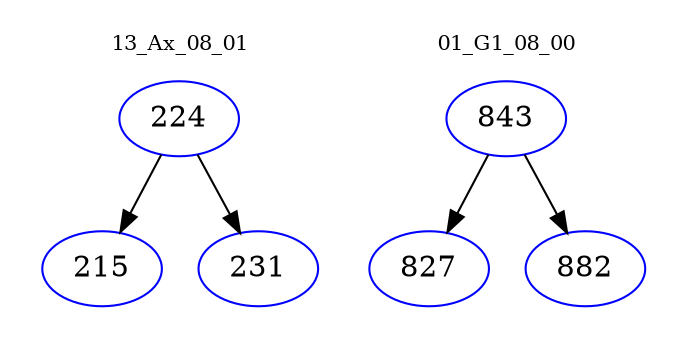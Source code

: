 digraph{
subgraph cluster_0 {
color = white
label = "13_Ax_08_01";
fontsize=10;
T0_224 [label="224", color="blue"]
T0_224 -> T0_215 [color="black"]
T0_215 [label="215", color="blue"]
T0_224 -> T0_231 [color="black"]
T0_231 [label="231", color="blue"]
}
subgraph cluster_1 {
color = white
label = "01_G1_08_00";
fontsize=10;
T1_843 [label="843", color="blue"]
T1_843 -> T1_827 [color="black"]
T1_827 [label="827", color="blue"]
T1_843 -> T1_882 [color="black"]
T1_882 [label="882", color="blue"]
}
}
